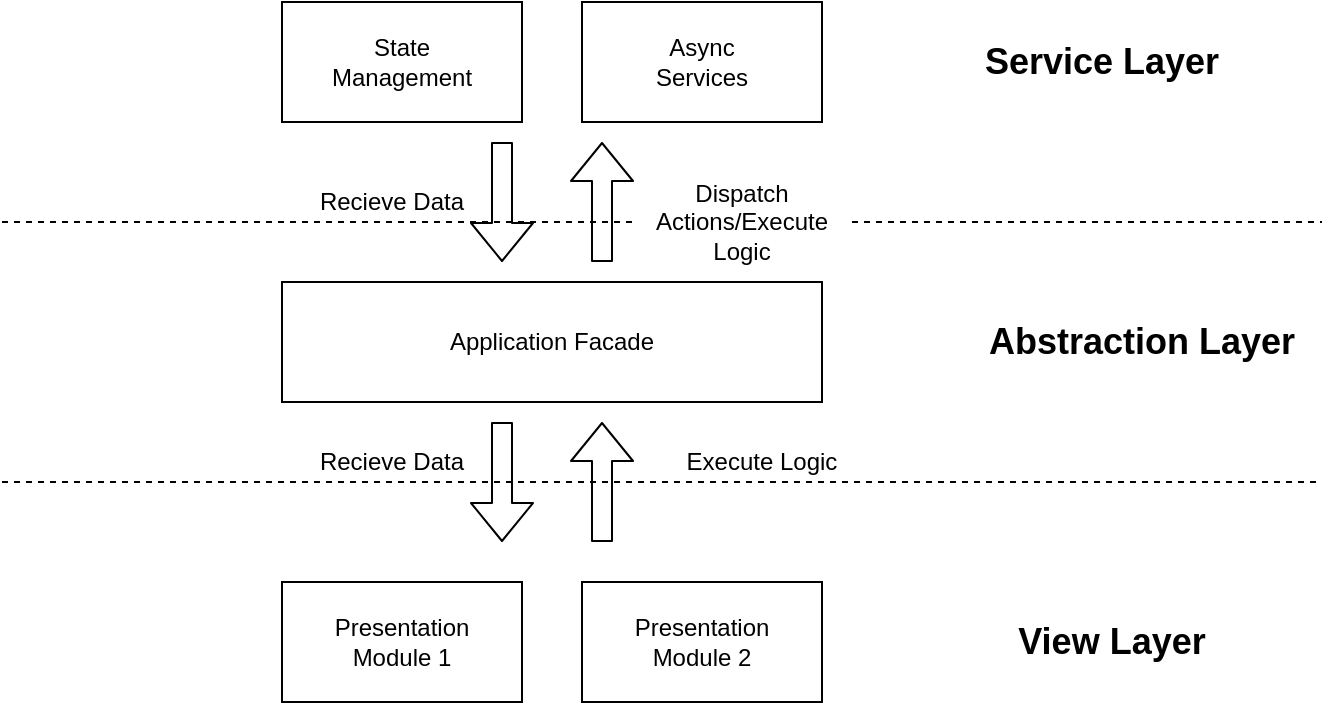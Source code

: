 <mxfile version="11.1.4" type="device"><diagram id="GBHuW7d6nR7nqR6b2BFv" name="Page-1"><mxGraphModel dx="1092" dy="496" grid="1" gridSize="10" guides="1" tooltips="1" connect="1" arrows="1" fold="1" page="1" pageScale="1" pageWidth="850" pageHeight="1100" math="0" shadow="0"><root><mxCell id="0"/><mxCell id="1" parent="0"/><mxCell id="CDbp9oLDFRqJCb1lkz2M-1" value="" style="endArrow=none;dashed=1;html=1;" edge="1" parent="1" source="CDbp9oLDFRqJCb1lkz2M-26"><mxGeometry width="50" height="50" relative="1" as="geometry"><mxPoint x="40" y="200" as="sourcePoint"/><mxPoint x="700" y="200" as="targetPoint"/></mxGeometry></mxCell><mxCell id="CDbp9oLDFRqJCb1lkz2M-2" value="" style="endArrow=none;dashed=1;html=1;" edge="1" parent="1"><mxGeometry width="50" height="50" relative="1" as="geometry"><mxPoint x="40" y="330" as="sourcePoint"/><mxPoint x="700" y="330" as="targetPoint"/></mxGeometry></mxCell><mxCell id="CDbp9oLDFRqJCb1lkz2M-3" value="" style="rounded=0;whiteSpace=wrap;html=1;" vertex="1" parent="1"><mxGeometry x="180" y="90" width="120" height="60" as="geometry"/></mxCell><mxCell id="CDbp9oLDFRqJCb1lkz2M-4" value="" style="rounded=0;whiteSpace=wrap;html=1;" vertex="1" parent="1"><mxGeometry x="330" y="90" width="120" height="60" as="geometry"/></mxCell><mxCell id="CDbp9oLDFRqJCb1lkz2M-5" value="" style="rounded=0;whiteSpace=wrap;html=1;" vertex="1" parent="1"><mxGeometry x="180" y="230" width="270" height="60" as="geometry"/></mxCell><mxCell id="CDbp9oLDFRqJCb1lkz2M-6" value="" style="rounded=0;whiteSpace=wrap;html=1;" vertex="1" parent="1"><mxGeometry x="180" y="380" width="120" height="60" as="geometry"/></mxCell><mxCell id="CDbp9oLDFRqJCb1lkz2M-7" value="" style="rounded=0;whiteSpace=wrap;html=1;" vertex="1" parent="1"><mxGeometry x="330" y="380" width="120" height="60" as="geometry"/></mxCell><mxCell id="CDbp9oLDFRqJCb1lkz2M-8" value="Application Facade" style="text;html=1;strokeColor=none;fillColor=none;align=center;verticalAlign=middle;whiteSpace=wrap;rounded=0;" vertex="1" parent="1"><mxGeometry x="260" y="250" width="110" height="20" as="geometry"/></mxCell><mxCell id="CDbp9oLDFRqJCb1lkz2M-9" value="Async Services" style="text;html=1;strokeColor=none;fillColor=none;align=center;verticalAlign=middle;whiteSpace=wrap;rounded=0;" vertex="1" parent="1"><mxGeometry x="370" y="110" width="40" height="20" as="geometry"/></mxCell><mxCell id="CDbp9oLDFRqJCb1lkz2M-11" value="Presentation Module 1" style="text;html=1;strokeColor=none;fillColor=none;align=center;verticalAlign=middle;whiteSpace=wrap;rounded=0;" vertex="1" parent="1"><mxGeometry x="220" y="400" width="40" height="20" as="geometry"/></mxCell><mxCell id="CDbp9oLDFRqJCb1lkz2M-12" value="State Management" style="text;html=1;strokeColor=none;fillColor=none;align=center;verticalAlign=middle;whiteSpace=wrap;rounded=0;" vertex="1" parent="1"><mxGeometry x="220" y="110" width="40" height="20" as="geometry"/></mxCell><mxCell id="CDbp9oLDFRqJCb1lkz2M-13" value="Presentation Module 2" style="text;html=1;strokeColor=none;fillColor=none;align=center;verticalAlign=middle;whiteSpace=wrap;rounded=0;" vertex="1" parent="1"><mxGeometry x="370" y="400" width="40" height="20" as="geometry"/></mxCell><mxCell id="CDbp9oLDFRqJCb1lkz2M-14" value="&lt;font style=&quot;font-size: 18px&quot;&gt;&lt;b&gt;Service Layer&lt;/b&gt;&lt;/font&gt;" style="text;html=1;strokeColor=none;fillColor=none;align=center;verticalAlign=middle;whiteSpace=wrap;rounded=0;" vertex="1" parent="1"><mxGeometry x="530" y="110" width="120" height="20" as="geometry"/></mxCell><mxCell id="CDbp9oLDFRqJCb1lkz2M-18" value="&lt;font style=&quot;font-size: 18px&quot;&gt;&lt;b&gt;View Layer&lt;/b&gt;&lt;/font&gt;" style="text;html=1;strokeColor=none;fillColor=none;align=center;verticalAlign=middle;whiteSpace=wrap;rounded=0;" vertex="1" parent="1"><mxGeometry x="540" y="400" width="110" height="20" as="geometry"/></mxCell><mxCell id="CDbp9oLDFRqJCb1lkz2M-19" value="&lt;font style=&quot;font-size: 18px&quot;&gt;&lt;b&gt;Abstraction Layer&lt;/b&gt;&lt;/font&gt;" style="text;html=1;strokeColor=none;fillColor=none;align=center;verticalAlign=middle;whiteSpace=wrap;rounded=0;" vertex="1" parent="1"><mxGeometry x="530" y="250" width="160" height="20" as="geometry"/></mxCell><mxCell id="CDbp9oLDFRqJCb1lkz2M-20" value="" style="shape=flexArrow;endArrow=classic;html=1;" edge="1" parent="1"><mxGeometry width="50" height="50" relative="1" as="geometry"><mxPoint x="340" y="360" as="sourcePoint"/><mxPoint x="340" y="300" as="targetPoint"/></mxGeometry></mxCell><mxCell id="CDbp9oLDFRqJCb1lkz2M-23" value="" style="shape=flexArrow;endArrow=classic;html=1;" edge="1" parent="1"><mxGeometry width="50" height="50" relative="1" as="geometry"><mxPoint x="340" y="220" as="sourcePoint"/><mxPoint x="340" y="160" as="targetPoint"/></mxGeometry></mxCell><mxCell id="CDbp9oLDFRqJCb1lkz2M-24" value="" style="shape=flexArrow;endArrow=classic;html=1;" edge="1" parent="1"><mxGeometry width="50" height="50" relative="1" as="geometry"><mxPoint x="290" y="160" as="sourcePoint"/><mxPoint x="290" y="220" as="targetPoint"/></mxGeometry></mxCell><mxCell id="CDbp9oLDFRqJCb1lkz2M-25" value="" style="shape=flexArrow;endArrow=classic;html=1;" edge="1" parent="1"><mxGeometry width="50" height="50" relative="1" as="geometry"><mxPoint x="290" y="300" as="sourcePoint"/><mxPoint x="290" y="360" as="targetPoint"/></mxGeometry></mxCell><mxCell id="CDbp9oLDFRqJCb1lkz2M-26" value="Dispatch Actions/Execute Logic" style="text;html=1;strokeColor=none;fillColor=none;align=center;verticalAlign=middle;whiteSpace=wrap;rounded=0;" vertex="1" parent="1"><mxGeometry x="355" y="190" width="110" height="20" as="geometry"/></mxCell><mxCell id="CDbp9oLDFRqJCb1lkz2M-27" value="" style="endArrow=none;dashed=1;html=1;" edge="1" parent="1" target="CDbp9oLDFRqJCb1lkz2M-26"><mxGeometry width="50" height="50" relative="1" as="geometry"><mxPoint x="40" y="200" as="sourcePoint"/><mxPoint x="700" y="200" as="targetPoint"/></mxGeometry></mxCell><mxCell id="CDbp9oLDFRqJCb1lkz2M-28" value="Execute Logic" style="text;html=1;strokeColor=none;fillColor=none;align=center;verticalAlign=middle;whiteSpace=wrap;rounded=0;" vertex="1" parent="1"><mxGeometry x="365" y="310" width="110" height="20" as="geometry"/></mxCell><mxCell id="CDbp9oLDFRqJCb1lkz2M-30" value="Recieve Data" style="text;html=1;strokeColor=none;fillColor=none;align=center;verticalAlign=middle;whiteSpace=wrap;rounded=0;" vertex="1" parent="1"><mxGeometry x="180" y="180" width="110" height="20" as="geometry"/></mxCell><mxCell id="CDbp9oLDFRqJCb1lkz2M-31" value="Recieve Data" style="text;html=1;strokeColor=none;fillColor=none;align=center;verticalAlign=middle;whiteSpace=wrap;rounded=0;" vertex="1" parent="1"><mxGeometry x="180" y="310" width="110" height="20" as="geometry"/></mxCell></root></mxGraphModel></diagram></mxfile>